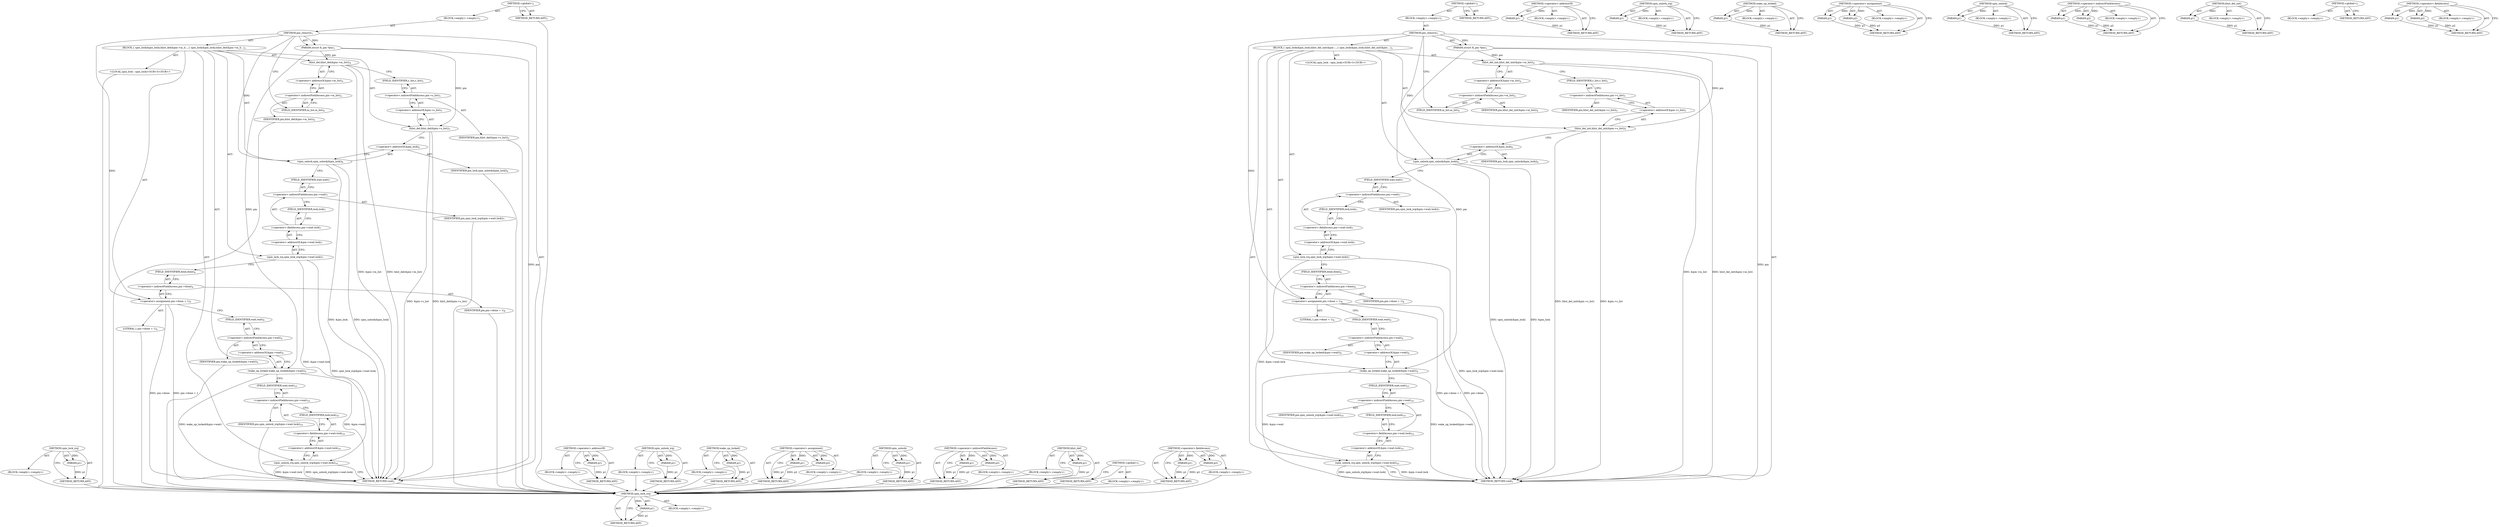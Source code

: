 digraph "&lt;operator&gt;.fieldAccess" {
vulnerable_87 [label=<(METHOD,spin_lock_irq)>];
vulnerable_88 [label=<(PARAM,p1)>];
vulnerable_89 [label=<(BLOCK,&lt;empty&gt;,&lt;empty&gt;)>];
vulnerable_90 [label=<(METHOD_RETURN,ANY)>];
vulnerable_6 [label=<(METHOD,&lt;global&gt;)<SUB>1</SUB>>];
vulnerable_7 [label=<(BLOCK,&lt;empty&gt;,&lt;empty&gt;)<SUB>1</SUB>>];
vulnerable_8 [label=<(METHOD,pin_remove)<SUB>1</SUB>>];
vulnerable_9 [label=<(PARAM,struct fs_pin *pin)<SUB>1</SUB>>];
vulnerable_10 [label=<(BLOCK,{
 	spin_lock(&amp;pin_lock);
	hlist_del(&amp;pin-&gt;m_li...,{
 	spin_lock(&amp;pin_lock);
	hlist_del(&amp;pin-&gt;m_li...)<SUB>2</SUB>>];
vulnerable_11 [label="<(LOCAL,spin_lock : spin_lock)<SUB>3</SUB>>"];
vulnerable_12 [label=<(hlist_del,hlist_del(&amp;pin-&gt;m_list))<SUB>4</SUB>>];
vulnerable_13 [label=<(&lt;operator&gt;.addressOf,&amp;pin-&gt;m_list)<SUB>4</SUB>>];
vulnerable_14 [label=<(&lt;operator&gt;.indirectFieldAccess,pin-&gt;m_list)<SUB>4</SUB>>];
vulnerable_15 [label=<(IDENTIFIER,pin,hlist_del(&amp;pin-&gt;m_list))<SUB>4</SUB>>];
vulnerable_16 [label=<(FIELD_IDENTIFIER,m_list,m_list)<SUB>4</SUB>>];
vulnerable_17 [label=<(hlist_del,hlist_del(&amp;pin-&gt;s_list))<SUB>5</SUB>>];
vulnerable_18 [label=<(&lt;operator&gt;.addressOf,&amp;pin-&gt;s_list)<SUB>5</SUB>>];
vulnerable_19 [label=<(&lt;operator&gt;.indirectFieldAccess,pin-&gt;s_list)<SUB>5</SUB>>];
vulnerable_20 [label=<(IDENTIFIER,pin,hlist_del(&amp;pin-&gt;s_list))<SUB>5</SUB>>];
vulnerable_21 [label=<(FIELD_IDENTIFIER,s_list,s_list)<SUB>5</SUB>>];
vulnerable_22 [label=<(spin_unlock,spin_unlock(&amp;pin_lock))<SUB>6</SUB>>];
vulnerable_23 [label=<(&lt;operator&gt;.addressOf,&amp;pin_lock)<SUB>6</SUB>>];
vulnerable_24 [label=<(IDENTIFIER,pin_lock,spin_unlock(&amp;pin_lock))<SUB>6</SUB>>];
vulnerable_25 [label=<(spin_lock_irq,spin_lock_irq(&amp;pin-&gt;wait.lock))<SUB>7</SUB>>];
vulnerable_26 [label=<(&lt;operator&gt;.addressOf,&amp;pin-&gt;wait.lock)<SUB>7</SUB>>];
vulnerable_27 [label=<(&lt;operator&gt;.fieldAccess,pin-&gt;wait.lock)<SUB>7</SUB>>];
vulnerable_28 [label=<(&lt;operator&gt;.indirectFieldAccess,pin-&gt;wait)<SUB>7</SUB>>];
vulnerable_29 [label=<(IDENTIFIER,pin,spin_lock_irq(&amp;pin-&gt;wait.lock))<SUB>7</SUB>>];
vulnerable_30 [label=<(FIELD_IDENTIFIER,wait,wait)<SUB>7</SUB>>];
vulnerable_31 [label=<(FIELD_IDENTIFIER,lock,lock)<SUB>7</SUB>>];
vulnerable_32 [label=<(&lt;operator&gt;.assignment,pin-&gt;done = 1)<SUB>8</SUB>>];
vulnerable_33 [label=<(&lt;operator&gt;.indirectFieldAccess,pin-&gt;done)<SUB>8</SUB>>];
vulnerable_34 [label=<(IDENTIFIER,pin,pin-&gt;done = 1)<SUB>8</SUB>>];
vulnerable_35 [label=<(FIELD_IDENTIFIER,done,done)<SUB>8</SUB>>];
vulnerable_36 [label=<(LITERAL,1,pin-&gt;done = 1)<SUB>8</SUB>>];
vulnerable_37 [label=<(wake_up_locked,wake_up_locked(&amp;pin-&gt;wait))<SUB>9</SUB>>];
vulnerable_38 [label=<(&lt;operator&gt;.addressOf,&amp;pin-&gt;wait)<SUB>9</SUB>>];
vulnerable_39 [label=<(&lt;operator&gt;.indirectFieldAccess,pin-&gt;wait)<SUB>9</SUB>>];
vulnerable_40 [label=<(IDENTIFIER,pin,wake_up_locked(&amp;pin-&gt;wait))<SUB>9</SUB>>];
vulnerable_41 [label=<(FIELD_IDENTIFIER,wait,wait)<SUB>9</SUB>>];
vulnerable_42 [label=<(spin_unlock_irq,spin_unlock_irq(&amp;pin-&gt;wait.lock))<SUB>10</SUB>>];
vulnerable_43 [label=<(&lt;operator&gt;.addressOf,&amp;pin-&gt;wait.lock)<SUB>10</SUB>>];
vulnerable_44 [label=<(&lt;operator&gt;.fieldAccess,pin-&gt;wait.lock)<SUB>10</SUB>>];
vulnerable_45 [label=<(&lt;operator&gt;.indirectFieldAccess,pin-&gt;wait)<SUB>10</SUB>>];
vulnerable_46 [label=<(IDENTIFIER,pin,spin_unlock_irq(&amp;pin-&gt;wait.lock))<SUB>10</SUB>>];
vulnerable_47 [label=<(FIELD_IDENTIFIER,wait,wait)<SUB>10</SUB>>];
vulnerable_48 [label=<(FIELD_IDENTIFIER,lock,lock)<SUB>10</SUB>>];
vulnerable_49 [label=<(METHOD_RETURN,void)<SUB>1</SUB>>];
vulnerable_51 [label=<(METHOD_RETURN,ANY)<SUB>1</SUB>>];
vulnerable_74 [label=<(METHOD,&lt;operator&gt;.addressOf)>];
vulnerable_75 [label=<(PARAM,p1)>];
vulnerable_76 [label=<(BLOCK,&lt;empty&gt;,&lt;empty&gt;)>];
vulnerable_77 [label=<(METHOD_RETURN,ANY)>];
vulnerable_105 [label=<(METHOD,spin_unlock_irq)>];
vulnerable_106 [label=<(PARAM,p1)>];
vulnerable_107 [label=<(BLOCK,&lt;empty&gt;,&lt;empty&gt;)>];
vulnerable_108 [label=<(METHOD_RETURN,ANY)>];
vulnerable_101 [label=<(METHOD,wake_up_locked)>];
vulnerable_102 [label=<(PARAM,p1)>];
vulnerable_103 [label=<(BLOCK,&lt;empty&gt;,&lt;empty&gt;)>];
vulnerable_104 [label=<(METHOD_RETURN,ANY)>];
vulnerable_96 [label=<(METHOD,&lt;operator&gt;.assignment)>];
vulnerable_97 [label=<(PARAM,p1)>];
vulnerable_98 [label=<(PARAM,p2)>];
vulnerable_99 [label=<(BLOCK,&lt;empty&gt;,&lt;empty&gt;)>];
vulnerable_100 [label=<(METHOD_RETURN,ANY)>];
vulnerable_83 [label=<(METHOD,spin_unlock)>];
vulnerable_84 [label=<(PARAM,p1)>];
vulnerable_85 [label=<(BLOCK,&lt;empty&gt;,&lt;empty&gt;)>];
vulnerable_86 [label=<(METHOD_RETURN,ANY)>];
vulnerable_78 [label=<(METHOD,&lt;operator&gt;.indirectFieldAccess)>];
vulnerable_79 [label=<(PARAM,p1)>];
vulnerable_80 [label=<(PARAM,p2)>];
vulnerable_81 [label=<(BLOCK,&lt;empty&gt;,&lt;empty&gt;)>];
vulnerable_82 [label=<(METHOD_RETURN,ANY)>];
vulnerable_70 [label=<(METHOD,hlist_del)>];
vulnerable_71 [label=<(PARAM,p1)>];
vulnerable_72 [label=<(BLOCK,&lt;empty&gt;,&lt;empty&gt;)>];
vulnerable_73 [label=<(METHOD_RETURN,ANY)>];
vulnerable_64 [label=<(METHOD,&lt;global&gt;)<SUB>1</SUB>>];
vulnerable_65 [label=<(BLOCK,&lt;empty&gt;,&lt;empty&gt;)>];
vulnerable_66 [label=<(METHOD_RETURN,ANY)>];
vulnerable_91 [label=<(METHOD,&lt;operator&gt;.fieldAccess)>];
vulnerable_92 [label=<(PARAM,p1)>];
vulnerable_93 [label=<(PARAM,p2)>];
vulnerable_94 [label=<(BLOCK,&lt;empty&gt;,&lt;empty&gt;)>];
vulnerable_95 [label=<(METHOD_RETURN,ANY)>];
fixed_87 [label=<(METHOD,spin_lock_irq)>];
fixed_88 [label=<(PARAM,p1)>];
fixed_89 [label=<(BLOCK,&lt;empty&gt;,&lt;empty&gt;)>];
fixed_90 [label=<(METHOD_RETURN,ANY)>];
fixed_6 [label=<(METHOD,&lt;global&gt;)<SUB>1</SUB>>];
fixed_7 [label=<(BLOCK,&lt;empty&gt;,&lt;empty&gt;)<SUB>1</SUB>>];
fixed_8 [label=<(METHOD,pin_remove)<SUB>1</SUB>>];
fixed_9 [label=<(PARAM,struct fs_pin *pin)<SUB>1</SUB>>];
fixed_10 [label=<(BLOCK,{
 	spin_lock(&amp;pin_lock);
	hlist_del_init(&amp;pin-...,{
 	spin_lock(&amp;pin_lock);
	hlist_del_init(&amp;pin-...)<SUB>2</SUB>>];
fixed_11 [label="<(LOCAL,spin_lock : spin_lock)<SUB>3</SUB>>"];
fixed_12 [label=<(hlist_del_init,hlist_del_init(&amp;pin-&gt;m_list))<SUB>4</SUB>>];
fixed_13 [label=<(&lt;operator&gt;.addressOf,&amp;pin-&gt;m_list)<SUB>4</SUB>>];
fixed_14 [label=<(&lt;operator&gt;.indirectFieldAccess,pin-&gt;m_list)<SUB>4</SUB>>];
fixed_15 [label=<(IDENTIFIER,pin,hlist_del_init(&amp;pin-&gt;m_list))<SUB>4</SUB>>];
fixed_16 [label=<(FIELD_IDENTIFIER,m_list,m_list)<SUB>4</SUB>>];
fixed_17 [label=<(hlist_del_init,hlist_del_init(&amp;pin-&gt;s_list))<SUB>5</SUB>>];
fixed_18 [label=<(&lt;operator&gt;.addressOf,&amp;pin-&gt;s_list)<SUB>5</SUB>>];
fixed_19 [label=<(&lt;operator&gt;.indirectFieldAccess,pin-&gt;s_list)<SUB>5</SUB>>];
fixed_20 [label=<(IDENTIFIER,pin,hlist_del_init(&amp;pin-&gt;s_list))<SUB>5</SUB>>];
fixed_21 [label=<(FIELD_IDENTIFIER,s_list,s_list)<SUB>5</SUB>>];
fixed_22 [label=<(spin_unlock,spin_unlock(&amp;pin_lock))<SUB>6</SUB>>];
fixed_23 [label=<(&lt;operator&gt;.addressOf,&amp;pin_lock)<SUB>6</SUB>>];
fixed_24 [label=<(IDENTIFIER,pin_lock,spin_unlock(&amp;pin_lock))<SUB>6</SUB>>];
fixed_25 [label=<(spin_lock_irq,spin_lock_irq(&amp;pin-&gt;wait.lock))<SUB>7</SUB>>];
fixed_26 [label=<(&lt;operator&gt;.addressOf,&amp;pin-&gt;wait.lock)<SUB>7</SUB>>];
fixed_27 [label=<(&lt;operator&gt;.fieldAccess,pin-&gt;wait.lock)<SUB>7</SUB>>];
fixed_28 [label=<(&lt;operator&gt;.indirectFieldAccess,pin-&gt;wait)<SUB>7</SUB>>];
fixed_29 [label=<(IDENTIFIER,pin,spin_lock_irq(&amp;pin-&gt;wait.lock))<SUB>7</SUB>>];
fixed_30 [label=<(FIELD_IDENTIFIER,wait,wait)<SUB>7</SUB>>];
fixed_31 [label=<(FIELD_IDENTIFIER,lock,lock)<SUB>7</SUB>>];
fixed_32 [label=<(&lt;operator&gt;.assignment,pin-&gt;done = 1)<SUB>8</SUB>>];
fixed_33 [label=<(&lt;operator&gt;.indirectFieldAccess,pin-&gt;done)<SUB>8</SUB>>];
fixed_34 [label=<(IDENTIFIER,pin,pin-&gt;done = 1)<SUB>8</SUB>>];
fixed_35 [label=<(FIELD_IDENTIFIER,done,done)<SUB>8</SUB>>];
fixed_36 [label=<(LITERAL,1,pin-&gt;done = 1)<SUB>8</SUB>>];
fixed_37 [label=<(wake_up_locked,wake_up_locked(&amp;pin-&gt;wait))<SUB>9</SUB>>];
fixed_38 [label=<(&lt;operator&gt;.addressOf,&amp;pin-&gt;wait)<SUB>9</SUB>>];
fixed_39 [label=<(&lt;operator&gt;.indirectFieldAccess,pin-&gt;wait)<SUB>9</SUB>>];
fixed_40 [label=<(IDENTIFIER,pin,wake_up_locked(&amp;pin-&gt;wait))<SUB>9</SUB>>];
fixed_41 [label=<(FIELD_IDENTIFIER,wait,wait)<SUB>9</SUB>>];
fixed_42 [label=<(spin_unlock_irq,spin_unlock_irq(&amp;pin-&gt;wait.lock))<SUB>10</SUB>>];
fixed_43 [label=<(&lt;operator&gt;.addressOf,&amp;pin-&gt;wait.lock)<SUB>10</SUB>>];
fixed_44 [label=<(&lt;operator&gt;.fieldAccess,pin-&gt;wait.lock)<SUB>10</SUB>>];
fixed_45 [label=<(&lt;operator&gt;.indirectFieldAccess,pin-&gt;wait)<SUB>10</SUB>>];
fixed_46 [label=<(IDENTIFIER,pin,spin_unlock_irq(&amp;pin-&gt;wait.lock))<SUB>10</SUB>>];
fixed_47 [label=<(FIELD_IDENTIFIER,wait,wait)<SUB>10</SUB>>];
fixed_48 [label=<(FIELD_IDENTIFIER,lock,lock)<SUB>10</SUB>>];
fixed_49 [label=<(METHOD_RETURN,void)<SUB>1</SUB>>];
fixed_51 [label=<(METHOD_RETURN,ANY)<SUB>1</SUB>>];
fixed_74 [label=<(METHOD,&lt;operator&gt;.addressOf)>];
fixed_75 [label=<(PARAM,p1)>];
fixed_76 [label=<(BLOCK,&lt;empty&gt;,&lt;empty&gt;)>];
fixed_77 [label=<(METHOD_RETURN,ANY)>];
fixed_105 [label=<(METHOD,spin_unlock_irq)>];
fixed_106 [label=<(PARAM,p1)>];
fixed_107 [label=<(BLOCK,&lt;empty&gt;,&lt;empty&gt;)>];
fixed_108 [label=<(METHOD_RETURN,ANY)>];
fixed_101 [label=<(METHOD,wake_up_locked)>];
fixed_102 [label=<(PARAM,p1)>];
fixed_103 [label=<(BLOCK,&lt;empty&gt;,&lt;empty&gt;)>];
fixed_104 [label=<(METHOD_RETURN,ANY)>];
fixed_96 [label=<(METHOD,&lt;operator&gt;.assignment)>];
fixed_97 [label=<(PARAM,p1)>];
fixed_98 [label=<(PARAM,p2)>];
fixed_99 [label=<(BLOCK,&lt;empty&gt;,&lt;empty&gt;)>];
fixed_100 [label=<(METHOD_RETURN,ANY)>];
fixed_83 [label=<(METHOD,spin_unlock)>];
fixed_84 [label=<(PARAM,p1)>];
fixed_85 [label=<(BLOCK,&lt;empty&gt;,&lt;empty&gt;)>];
fixed_86 [label=<(METHOD_RETURN,ANY)>];
fixed_78 [label=<(METHOD,&lt;operator&gt;.indirectFieldAccess)>];
fixed_79 [label=<(PARAM,p1)>];
fixed_80 [label=<(PARAM,p2)>];
fixed_81 [label=<(BLOCK,&lt;empty&gt;,&lt;empty&gt;)>];
fixed_82 [label=<(METHOD_RETURN,ANY)>];
fixed_70 [label=<(METHOD,hlist_del_init)>];
fixed_71 [label=<(PARAM,p1)>];
fixed_72 [label=<(BLOCK,&lt;empty&gt;,&lt;empty&gt;)>];
fixed_73 [label=<(METHOD_RETURN,ANY)>];
fixed_64 [label=<(METHOD,&lt;global&gt;)<SUB>1</SUB>>];
fixed_65 [label=<(BLOCK,&lt;empty&gt;,&lt;empty&gt;)>];
fixed_66 [label=<(METHOD_RETURN,ANY)>];
fixed_91 [label=<(METHOD,&lt;operator&gt;.fieldAccess)>];
fixed_92 [label=<(PARAM,p1)>];
fixed_93 [label=<(PARAM,p2)>];
fixed_94 [label=<(BLOCK,&lt;empty&gt;,&lt;empty&gt;)>];
fixed_95 [label=<(METHOD_RETURN,ANY)>];
vulnerable_87 -> vulnerable_88  [key=0, label="AST: "];
vulnerable_87 -> vulnerable_88  [key=1, label="DDG: "];
vulnerable_87 -> vulnerable_89  [key=0, label="AST: "];
vulnerable_87 -> vulnerable_90  [key=0, label="AST: "];
vulnerable_87 -> vulnerable_90  [key=1, label="CFG: "];
vulnerable_88 -> vulnerable_90  [key=0, label="DDG: p1"];
vulnerable_89 -> fixed_87  [key=0];
vulnerable_90 -> fixed_87  [key=0];
vulnerable_6 -> vulnerable_7  [key=0, label="AST: "];
vulnerable_6 -> vulnerable_51  [key=0, label="AST: "];
vulnerable_6 -> vulnerable_51  [key=1, label="CFG: "];
vulnerable_7 -> vulnerable_8  [key=0, label="AST: "];
vulnerable_8 -> vulnerable_9  [key=0, label="AST: "];
vulnerable_8 -> vulnerable_9  [key=1, label="DDG: "];
vulnerable_8 -> vulnerable_10  [key=0, label="AST: "];
vulnerable_8 -> vulnerable_49  [key=0, label="AST: "];
vulnerable_8 -> vulnerable_16  [key=0, label="CFG: "];
vulnerable_8 -> vulnerable_32  [key=0, label="DDG: "];
vulnerable_8 -> vulnerable_22  [key=0, label="DDG: "];
vulnerable_9 -> vulnerable_49  [key=0, label="DDG: pin"];
vulnerable_9 -> vulnerable_12  [key=0, label="DDG: pin"];
vulnerable_9 -> vulnerable_17  [key=0, label="DDG: pin"];
vulnerable_9 -> vulnerable_37  [key=0, label="DDG: pin"];
vulnerable_10 -> vulnerable_11  [key=0, label="AST: "];
vulnerable_10 -> vulnerable_12  [key=0, label="AST: "];
vulnerable_10 -> vulnerable_17  [key=0, label="AST: "];
vulnerable_10 -> vulnerable_22  [key=0, label="AST: "];
vulnerable_10 -> vulnerable_25  [key=0, label="AST: "];
vulnerable_10 -> vulnerable_32  [key=0, label="AST: "];
vulnerable_10 -> vulnerable_37  [key=0, label="AST: "];
vulnerable_10 -> vulnerable_42  [key=0, label="AST: "];
vulnerable_11 -> fixed_87  [key=0];
vulnerable_12 -> vulnerable_13  [key=0, label="AST: "];
vulnerable_12 -> vulnerable_21  [key=0, label="CFG: "];
vulnerable_12 -> vulnerable_49  [key=0, label="DDG: &amp;pin-&gt;m_list"];
vulnerable_12 -> vulnerable_49  [key=1, label="DDG: hlist_del(&amp;pin-&gt;m_list)"];
vulnerable_13 -> vulnerable_14  [key=0, label="AST: "];
vulnerable_13 -> vulnerable_12  [key=0, label="CFG: "];
vulnerable_14 -> vulnerable_15  [key=0, label="AST: "];
vulnerable_14 -> vulnerable_16  [key=0, label="AST: "];
vulnerable_14 -> vulnerable_13  [key=0, label="CFG: "];
vulnerable_15 -> fixed_87  [key=0];
vulnerable_16 -> vulnerable_14  [key=0, label="CFG: "];
vulnerable_17 -> vulnerable_18  [key=0, label="AST: "];
vulnerable_17 -> vulnerable_23  [key=0, label="CFG: "];
vulnerable_17 -> vulnerable_49  [key=0, label="DDG: &amp;pin-&gt;s_list"];
vulnerable_17 -> vulnerable_49  [key=1, label="DDG: hlist_del(&amp;pin-&gt;s_list)"];
vulnerable_18 -> vulnerable_19  [key=0, label="AST: "];
vulnerable_18 -> vulnerable_17  [key=0, label="CFG: "];
vulnerable_19 -> vulnerable_20  [key=0, label="AST: "];
vulnerable_19 -> vulnerable_21  [key=0, label="AST: "];
vulnerable_19 -> vulnerable_18  [key=0, label="CFG: "];
vulnerable_20 -> fixed_87  [key=0];
vulnerable_21 -> vulnerable_19  [key=0, label="CFG: "];
vulnerable_22 -> vulnerable_23  [key=0, label="AST: "];
vulnerable_22 -> vulnerable_30  [key=0, label="CFG: "];
vulnerable_22 -> vulnerable_49  [key=0, label="DDG: &amp;pin_lock"];
vulnerable_22 -> vulnerable_49  [key=1, label="DDG: spin_unlock(&amp;pin_lock)"];
vulnerable_23 -> vulnerable_24  [key=0, label="AST: "];
vulnerable_23 -> vulnerable_22  [key=0, label="CFG: "];
vulnerable_24 -> fixed_87  [key=0];
vulnerable_25 -> vulnerable_26  [key=0, label="AST: "];
vulnerable_25 -> vulnerable_35  [key=0, label="CFG: "];
vulnerable_25 -> vulnerable_49  [key=0, label="DDG: spin_lock_irq(&amp;pin-&gt;wait.lock)"];
vulnerable_25 -> vulnerable_42  [key=0, label="DDG: &amp;pin-&gt;wait.lock"];
vulnerable_26 -> vulnerable_27  [key=0, label="AST: "];
vulnerable_26 -> vulnerable_25  [key=0, label="CFG: "];
vulnerable_27 -> vulnerable_28  [key=0, label="AST: "];
vulnerable_27 -> vulnerable_31  [key=0, label="AST: "];
vulnerable_27 -> vulnerable_26  [key=0, label="CFG: "];
vulnerable_28 -> vulnerable_29  [key=0, label="AST: "];
vulnerable_28 -> vulnerable_30  [key=0, label="AST: "];
vulnerable_28 -> vulnerable_31  [key=0, label="CFG: "];
vulnerable_29 -> fixed_87  [key=0];
vulnerable_30 -> vulnerable_28  [key=0, label="CFG: "];
vulnerable_31 -> vulnerable_27  [key=0, label="CFG: "];
vulnerable_32 -> vulnerable_33  [key=0, label="AST: "];
vulnerable_32 -> vulnerable_36  [key=0, label="AST: "];
vulnerable_32 -> vulnerable_41  [key=0, label="CFG: "];
vulnerable_32 -> vulnerable_49  [key=0, label="DDG: pin-&gt;done"];
vulnerable_32 -> vulnerable_49  [key=1, label="DDG: pin-&gt;done = 1"];
vulnerable_33 -> vulnerable_34  [key=0, label="AST: "];
vulnerable_33 -> vulnerable_35  [key=0, label="AST: "];
vulnerable_33 -> vulnerable_32  [key=0, label="CFG: "];
vulnerable_34 -> fixed_87  [key=0];
vulnerable_35 -> vulnerable_33  [key=0, label="CFG: "];
vulnerable_36 -> fixed_87  [key=0];
vulnerable_37 -> vulnerable_38  [key=0, label="AST: "];
vulnerable_37 -> vulnerable_47  [key=0, label="CFG: "];
vulnerable_37 -> vulnerable_49  [key=0, label="DDG: &amp;pin-&gt;wait"];
vulnerable_37 -> vulnerable_49  [key=1, label="DDG: wake_up_locked(&amp;pin-&gt;wait)"];
vulnerable_38 -> vulnerable_39  [key=0, label="AST: "];
vulnerable_38 -> vulnerable_37  [key=0, label="CFG: "];
vulnerable_39 -> vulnerable_40  [key=0, label="AST: "];
vulnerable_39 -> vulnerable_41  [key=0, label="AST: "];
vulnerable_39 -> vulnerable_38  [key=0, label="CFG: "];
vulnerable_40 -> fixed_87  [key=0];
vulnerable_41 -> vulnerable_39  [key=0, label="CFG: "];
vulnerable_42 -> vulnerable_43  [key=0, label="AST: "];
vulnerable_42 -> vulnerable_49  [key=0, label="CFG: "];
vulnerable_42 -> vulnerable_49  [key=1, label="DDG: &amp;pin-&gt;wait.lock"];
vulnerable_42 -> vulnerable_49  [key=2, label="DDG: spin_unlock_irq(&amp;pin-&gt;wait.lock)"];
vulnerable_43 -> vulnerable_44  [key=0, label="AST: "];
vulnerable_43 -> vulnerable_42  [key=0, label="CFG: "];
vulnerable_44 -> vulnerable_45  [key=0, label="AST: "];
vulnerable_44 -> vulnerable_48  [key=0, label="AST: "];
vulnerable_44 -> vulnerable_43  [key=0, label="CFG: "];
vulnerable_45 -> vulnerable_46  [key=0, label="AST: "];
vulnerable_45 -> vulnerable_47  [key=0, label="AST: "];
vulnerable_45 -> vulnerable_48  [key=0, label="CFG: "];
vulnerable_46 -> fixed_87  [key=0];
vulnerable_47 -> vulnerable_45  [key=0, label="CFG: "];
vulnerable_48 -> vulnerable_44  [key=0, label="CFG: "];
vulnerable_49 -> fixed_87  [key=0];
vulnerable_51 -> fixed_87  [key=0];
vulnerable_74 -> vulnerable_75  [key=0, label="AST: "];
vulnerable_74 -> vulnerable_75  [key=1, label="DDG: "];
vulnerable_74 -> vulnerable_76  [key=0, label="AST: "];
vulnerable_74 -> vulnerable_77  [key=0, label="AST: "];
vulnerable_74 -> vulnerable_77  [key=1, label="CFG: "];
vulnerable_75 -> vulnerable_77  [key=0, label="DDG: p1"];
vulnerable_76 -> fixed_87  [key=0];
vulnerable_77 -> fixed_87  [key=0];
vulnerable_105 -> vulnerable_106  [key=0, label="AST: "];
vulnerable_105 -> vulnerable_106  [key=1, label="DDG: "];
vulnerable_105 -> vulnerable_107  [key=0, label="AST: "];
vulnerable_105 -> vulnerable_108  [key=0, label="AST: "];
vulnerable_105 -> vulnerable_108  [key=1, label="CFG: "];
vulnerable_106 -> vulnerable_108  [key=0, label="DDG: p1"];
vulnerable_107 -> fixed_87  [key=0];
vulnerable_108 -> fixed_87  [key=0];
vulnerable_101 -> vulnerable_102  [key=0, label="AST: "];
vulnerable_101 -> vulnerable_102  [key=1, label="DDG: "];
vulnerable_101 -> vulnerable_103  [key=0, label="AST: "];
vulnerable_101 -> vulnerable_104  [key=0, label="AST: "];
vulnerable_101 -> vulnerable_104  [key=1, label="CFG: "];
vulnerable_102 -> vulnerable_104  [key=0, label="DDG: p1"];
vulnerable_103 -> fixed_87  [key=0];
vulnerable_104 -> fixed_87  [key=0];
vulnerable_96 -> vulnerable_97  [key=0, label="AST: "];
vulnerable_96 -> vulnerable_97  [key=1, label="DDG: "];
vulnerable_96 -> vulnerable_99  [key=0, label="AST: "];
vulnerable_96 -> vulnerable_98  [key=0, label="AST: "];
vulnerable_96 -> vulnerable_98  [key=1, label="DDG: "];
vulnerable_96 -> vulnerable_100  [key=0, label="AST: "];
vulnerable_96 -> vulnerable_100  [key=1, label="CFG: "];
vulnerable_97 -> vulnerable_100  [key=0, label="DDG: p1"];
vulnerable_98 -> vulnerable_100  [key=0, label="DDG: p2"];
vulnerable_99 -> fixed_87  [key=0];
vulnerable_100 -> fixed_87  [key=0];
vulnerable_83 -> vulnerable_84  [key=0, label="AST: "];
vulnerable_83 -> vulnerable_84  [key=1, label="DDG: "];
vulnerable_83 -> vulnerable_85  [key=0, label="AST: "];
vulnerable_83 -> vulnerable_86  [key=0, label="AST: "];
vulnerable_83 -> vulnerable_86  [key=1, label="CFG: "];
vulnerable_84 -> vulnerable_86  [key=0, label="DDG: p1"];
vulnerable_85 -> fixed_87  [key=0];
vulnerable_86 -> fixed_87  [key=0];
vulnerable_78 -> vulnerable_79  [key=0, label="AST: "];
vulnerable_78 -> vulnerable_79  [key=1, label="DDG: "];
vulnerable_78 -> vulnerable_81  [key=0, label="AST: "];
vulnerable_78 -> vulnerable_80  [key=0, label="AST: "];
vulnerable_78 -> vulnerable_80  [key=1, label="DDG: "];
vulnerable_78 -> vulnerable_82  [key=0, label="AST: "];
vulnerable_78 -> vulnerable_82  [key=1, label="CFG: "];
vulnerable_79 -> vulnerable_82  [key=0, label="DDG: p1"];
vulnerable_80 -> vulnerable_82  [key=0, label="DDG: p2"];
vulnerable_81 -> fixed_87  [key=0];
vulnerable_82 -> fixed_87  [key=0];
vulnerable_70 -> vulnerable_71  [key=0, label="AST: "];
vulnerable_70 -> vulnerable_71  [key=1, label="DDG: "];
vulnerable_70 -> vulnerable_72  [key=0, label="AST: "];
vulnerable_70 -> vulnerable_73  [key=0, label="AST: "];
vulnerable_70 -> vulnerable_73  [key=1, label="CFG: "];
vulnerable_71 -> vulnerable_73  [key=0, label="DDG: p1"];
vulnerable_72 -> fixed_87  [key=0];
vulnerable_73 -> fixed_87  [key=0];
vulnerable_64 -> vulnerable_65  [key=0, label="AST: "];
vulnerable_64 -> vulnerable_66  [key=0, label="AST: "];
vulnerable_64 -> vulnerable_66  [key=1, label="CFG: "];
vulnerable_65 -> fixed_87  [key=0];
vulnerable_66 -> fixed_87  [key=0];
vulnerable_91 -> vulnerable_92  [key=0, label="AST: "];
vulnerable_91 -> vulnerable_92  [key=1, label="DDG: "];
vulnerable_91 -> vulnerable_94  [key=0, label="AST: "];
vulnerable_91 -> vulnerable_93  [key=0, label="AST: "];
vulnerable_91 -> vulnerable_93  [key=1, label="DDG: "];
vulnerable_91 -> vulnerable_95  [key=0, label="AST: "];
vulnerable_91 -> vulnerable_95  [key=1, label="CFG: "];
vulnerable_92 -> vulnerable_95  [key=0, label="DDG: p1"];
vulnerable_93 -> vulnerable_95  [key=0, label="DDG: p2"];
vulnerable_94 -> fixed_87  [key=0];
vulnerable_95 -> fixed_87  [key=0];
fixed_87 -> fixed_88  [key=0, label="AST: "];
fixed_87 -> fixed_88  [key=1, label="DDG: "];
fixed_87 -> fixed_89  [key=0, label="AST: "];
fixed_87 -> fixed_90  [key=0, label="AST: "];
fixed_87 -> fixed_90  [key=1, label="CFG: "];
fixed_88 -> fixed_90  [key=0, label="DDG: p1"];
fixed_6 -> fixed_7  [key=0, label="AST: "];
fixed_6 -> fixed_51  [key=0, label="AST: "];
fixed_6 -> fixed_51  [key=1, label="CFG: "];
fixed_7 -> fixed_8  [key=0, label="AST: "];
fixed_8 -> fixed_9  [key=0, label="AST: "];
fixed_8 -> fixed_9  [key=1, label="DDG: "];
fixed_8 -> fixed_10  [key=0, label="AST: "];
fixed_8 -> fixed_49  [key=0, label="AST: "];
fixed_8 -> fixed_16  [key=0, label="CFG: "];
fixed_8 -> fixed_32  [key=0, label="DDG: "];
fixed_8 -> fixed_22  [key=0, label="DDG: "];
fixed_9 -> fixed_49  [key=0, label="DDG: pin"];
fixed_9 -> fixed_12  [key=0, label="DDG: pin"];
fixed_9 -> fixed_17  [key=0, label="DDG: pin"];
fixed_9 -> fixed_37  [key=0, label="DDG: pin"];
fixed_10 -> fixed_11  [key=0, label="AST: "];
fixed_10 -> fixed_12  [key=0, label="AST: "];
fixed_10 -> fixed_17  [key=0, label="AST: "];
fixed_10 -> fixed_22  [key=0, label="AST: "];
fixed_10 -> fixed_25  [key=0, label="AST: "];
fixed_10 -> fixed_32  [key=0, label="AST: "];
fixed_10 -> fixed_37  [key=0, label="AST: "];
fixed_10 -> fixed_42  [key=0, label="AST: "];
fixed_12 -> fixed_13  [key=0, label="AST: "];
fixed_12 -> fixed_21  [key=0, label="CFG: "];
fixed_12 -> fixed_49  [key=0, label="DDG: &amp;pin-&gt;m_list"];
fixed_12 -> fixed_49  [key=1, label="DDG: hlist_del_init(&amp;pin-&gt;m_list)"];
fixed_13 -> fixed_14  [key=0, label="AST: "];
fixed_13 -> fixed_12  [key=0, label="CFG: "];
fixed_14 -> fixed_15  [key=0, label="AST: "];
fixed_14 -> fixed_16  [key=0, label="AST: "];
fixed_14 -> fixed_13  [key=0, label="CFG: "];
fixed_16 -> fixed_14  [key=0, label="CFG: "];
fixed_17 -> fixed_18  [key=0, label="AST: "];
fixed_17 -> fixed_23  [key=0, label="CFG: "];
fixed_17 -> fixed_49  [key=0, label="DDG: &amp;pin-&gt;s_list"];
fixed_17 -> fixed_49  [key=1, label="DDG: hlist_del_init(&amp;pin-&gt;s_list)"];
fixed_18 -> fixed_19  [key=0, label="AST: "];
fixed_18 -> fixed_17  [key=0, label="CFG: "];
fixed_19 -> fixed_20  [key=0, label="AST: "];
fixed_19 -> fixed_21  [key=0, label="AST: "];
fixed_19 -> fixed_18  [key=0, label="CFG: "];
fixed_21 -> fixed_19  [key=0, label="CFG: "];
fixed_22 -> fixed_23  [key=0, label="AST: "];
fixed_22 -> fixed_30  [key=0, label="CFG: "];
fixed_22 -> fixed_49  [key=0, label="DDG: &amp;pin_lock"];
fixed_22 -> fixed_49  [key=1, label="DDG: spin_unlock(&amp;pin_lock)"];
fixed_23 -> fixed_24  [key=0, label="AST: "];
fixed_23 -> fixed_22  [key=0, label="CFG: "];
fixed_25 -> fixed_26  [key=0, label="AST: "];
fixed_25 -> fixed_35  [key=0, label="CFG: "];
fixed_25 -> fixed_49  [key=0, label="DDG: spin_lock_irq(&amp;pin-&gt;wait.lock)"];
fixed_25 -> fixed_42  [key=0, label="DDG: &amp;pin-&gt;wait.lock"];
fixed_26 -> fixed_27  [key=0, label="AST: "];
fixed_26 -> fixed_25  [key=0, label="CFG: "];
fixed_27 -> fixed_28  [key=0, label="AST: "];
fixed_27 -> fixed_31  [key=0, label="AST: "];
fixed_27 -> fixed_26  [key=0, label="CFG: "];
fixed_28 -> fixed_29  [key=0, label="AST: "];
fixed_28 -> fixed_30  [key=0, label="AST: "];
fixed_28 -> fixed_31  [key=0, label="CFG: "];
fixed_30 -> fixed_28  [key=0, label="CFG: "];
fixed_31 -> fixed_27  [key=0, label="CFG: "];
fixed_32 -> fixed_33  [key=0, label="AST: "];
fixed_32 -> fixed_36  [key=0, label="AST: "];
fixed_32 -> fixed_41  [key=0, label="CFG: "];
fixed_32 -> fixed_49  [key=0, label="DDG: pin-&gt;done"];
fixed_32 -> fixed_49  [key=1, label="DDG: pin-&gt;done = 1"];
fixed_33 -> fixed_34  [key=0, label="AST: "];
fixed_33 -> fixed_35  [key=0, label="AST: "];
fixed_33 -> fixed_32  [key=0, label="CFG: "];
fixed_35 -> fixed_33  [key=0, label="CFG: "];
fixed_37 -> fixed_38  [key=0, label="AST: "];
fixed_37 -> fixed_47  [key=0, label="CFG: "];
fixed_37 -> fixed_49  [key=0, label="DDG: &amp;pin-&gt;wait"];
fixed_37 -> fixed_49  [key=1, label="DDG: wake_up_locked(&amp;pin-&gt;wait)"];
fixed_38 -> fixed_39  [key=0, label="AST: "];
fixed_38 -> fixed_37  [key=0, label="CFG: "];
fixed_39 -> fixed_40  [key=0, label="AST: "];
fixed_39 -> fixed_41  [key=0, label="AST: "];
fixed_39 -> fixed_38  [key=0, label="CFG: "];
fixed_41 -> fixed_39  [key=0, label="CFG: "];
fixed_42 -> fixed_43  [key=0, label="AST: "];
fixed_42 -> fixed_49  [key=0, label="CFG: "];
fixed_42 -> fixed_49  [key=1, label="DDG: &amp;pin-&gt;wait.lock"];
fixed_42 -> fixed_49  [key=2, label="DDG: spin_unlock_irq(&amp;pin-&gt;wait.lock)"];
fixed_43 -> fixed_44  [key=0, label="AST: "];
fixed_43 -> fixed_42  [key=0, label="CFG: "];
fixed_44 -> fixed_45  [key=0, label="AST: "];
fixed_44 -> fixed_48  [key=0, label="AST: "];
fixed_44 -> fixed_43  [key=0, label="CFG: "];
fixed_45 -> fixed_46  [key=0, label="AST: "];
fixed_45 -> fixed_47  [key=0, label="AST: "];
fixed_45 -> fixed_48  [key=0, label="CFG: "];
fixed_47 -> fixed_45  [key=0, label="CFG: "];
fixed_48 -> fixed_44  [key=0, label="CFG: "];
fixed_74 -> fixed_75  [key=0, label="AST: "];
fixed_74 -> fixed_75  [key=1, label="DDG: "];
fixed_74 -> fixed_76  [key=0, label="AST: "];
fixed_74 -> fixed_77  [key=0, label="AST: "];
fixed_74 -> fixed_77  [key=1, label="CFG: "];
fixed_75 -> fixed_77  [key=0, label="DDG: p1"];
fixed_105 -> fixed_106  [key=0, label="AST: "];
fixed_105 -> fixed_106  [key=1, label="DDG: "];
fixed_105 -> fixed_107  [key=0, label="AST: "];
fixed_105 -> fixed_108  [key=0, label="AST: "];
fixed_105 -> fixed_108  [key=1, label="CFG: "];
fixed_106 -> fixed_108  [key=0, label="DDG: p1"];
fixed_101 -> fixed_102  [key=0, label="AST: "];
fixed_101 -> fixed_102  [key=1, label="DDG: "];
fixed_101 -> fixed_103  [key=0, label="AST: "];
fixed_101 -> fixed_104  [key=0, label="AST: "];
fixed_101 -> fixed_104  [key=1, label="CFG: "];
fixed_102 -> fixed_104  [key=0, label="DDG: p1"];
fixed_96 -> fixed_97  [key=0, label="AST: "];
fixed_96 -> fixed_97  [key=1, label="DDG: "];
fixed_96 -> fixed_99  [key=0, label="AST: "];
fixed_96 -> fixed_98  [key=0, label="AST: "];
fixed_96 -> fixed_98  [key=1, label="DDG: "];
fixed_96 -> fixed_100  [key=0, label="AST: "];
fixed_96 -> fixed_100  [key=1, label="CFG: "];
fixed_97 -> fixed_100  [key=0, label="DDG: p1"];
fixed_98 -> fixed_100  [key=0, label="DDG: p2"];
fixed_83 -> fixed_84  [key=0, label="AST: "];
fixed_83 -> fixed_84  [key=1, label="DDG: "];
fixed_83 -> fixed_85  [key=0, label="AST: "];
fixed_83 -> fixed_86  [key=0, label="AST: "];
fixed_83 -> fixed_86  [key=1, label="CFG: "];
fixed_84 -> fixed_86  [key=0, label="DDG: p1"];
fixed_78 -> fixed_79  [key=0, label="AST: "];
fixed_78 -> fixed_79  [key=1, label="DDG: "];
fixed_78 -> fixed_81  [key=0, label="AST: "];
fixed_78 -> fixed_80  [key=0, label="AST: "];
fixed_78 -> fixed_80  [key=1, label="DDG: "];
fixed_78 -> fixed_82  [key=0, label="AST: "];
fixed_78 -> fixed_82  [key=1, label="CFG: "];
fixed_79 -> fixed_82  [key=0, label="DDG: p1"];
fixed_80 -> fixed_82  [key=0, label="DDG: p2"];
fixed_70 -> fixed_71  [key=0, label="AST: "];
fixed_70 -> fixed_71  [key=1, label="DDG: "];
fixed_70 -> fixed_72  [key=0, label="AST: "];
fixed_70 -> fixed_73  [key=0, label="AST: "];
fixed_70 -> fixed_73  [key=1, label="CFG: "];
fixed_71 -> fixed_73  [key=0, label="DDG: p1"];
fixed_64 -> fixed_65  [key=0, label="AST: "];
fixed_64 -> fixed_66  [key=0, label="AST: "];
fixed_64 -> fixed_66  [key=1, label="CFG: "];
fixed_91 -> fixed_92  [key=0, label="AST: "];
fixed_91 -> fixed_92  [key=1, label="DDG: "];
fixed_91 -> fixed_94  [key=0, label="AST: "];
fixed_91 -> fixed_93  [key=0, label="AST: "];
fixed_91 -> fixed_93  [key=1, label="DDG: "];
fixed_91 -> fixed_95  [key=0, label="AST: "];
fixed_91 -> fixed_95  [key=1, label="CFG: "];
fixed_92 -> fixed_95  [key=0, label="DDG: p1"];
fixed_93 -> fixed_95  [key=0, label="DDG: p2"];
}
